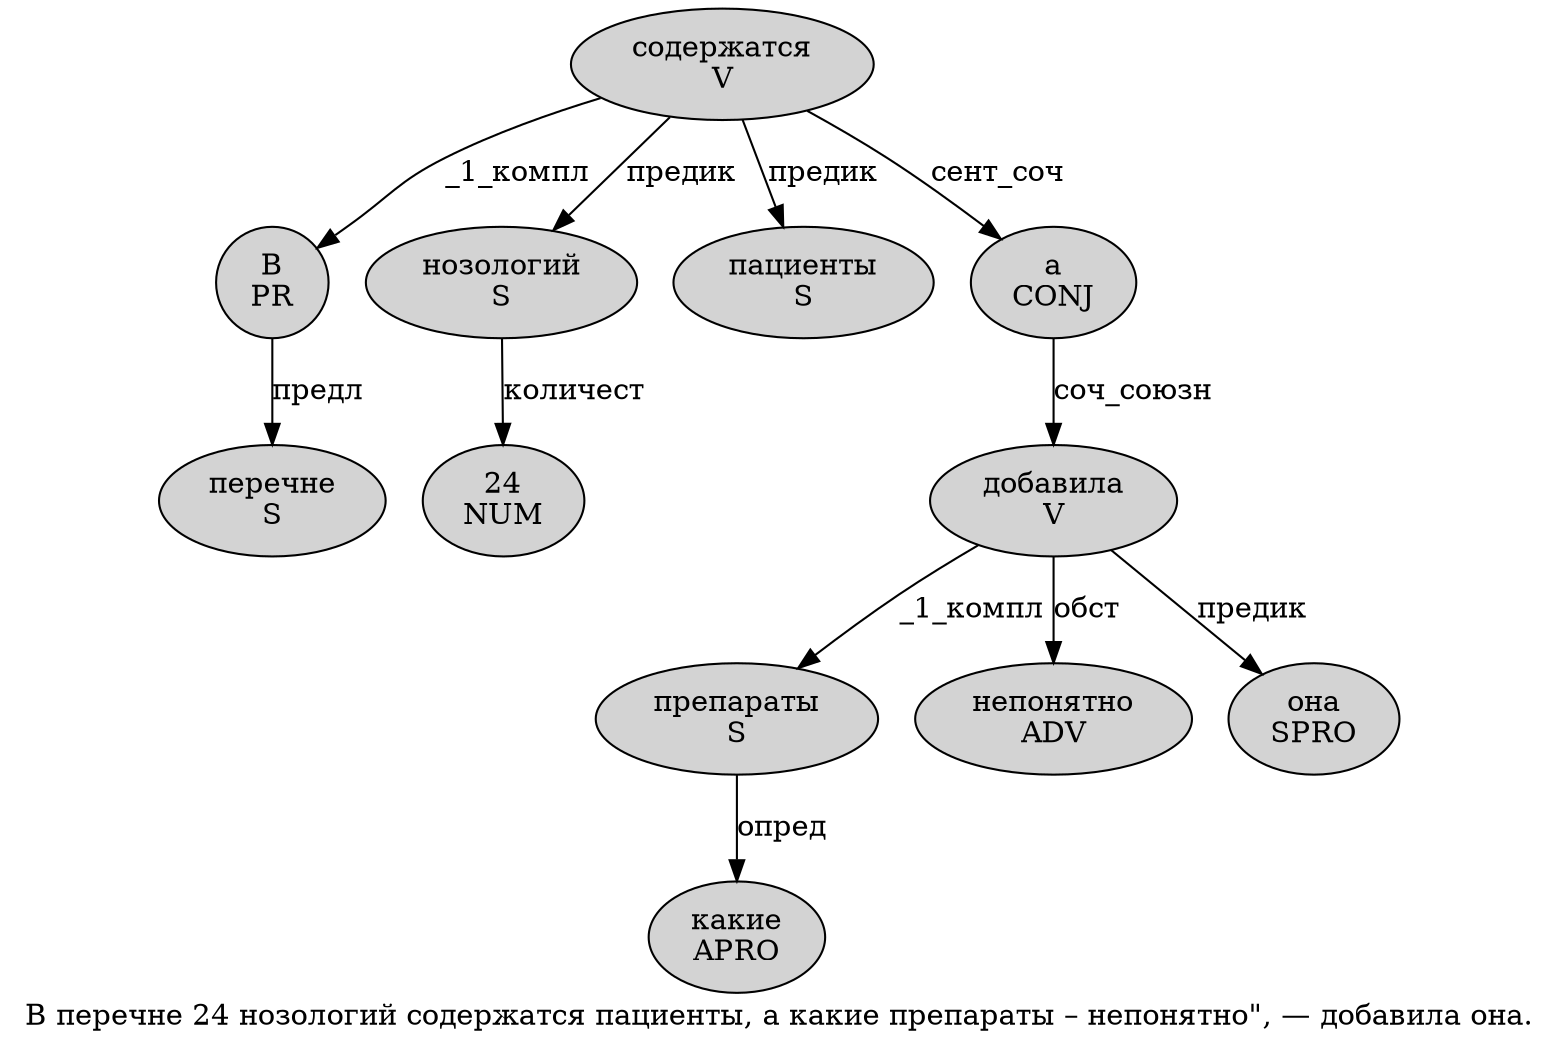 digraph SENTENCE_505 {
	graph [label="В перечне 24 нозологий содержатся пациенты, а какие препараты – непонятно\", — добавила она."]
	node [style=filled]
		0 [label="В
PR" color="" fillcolor=lightgray penwidth=1 shape=ellipse]
		1 [label="перечне
S" color="" fillcolor=lightgray penwidth=1 shape=ellipse]
		2 [label="24
NUM" color="" fillcolor=lightgray penwidth=1 shape=ellipse]
		3 [label="нозологий
S" color="" fillcolor=lightgray penwidth=1 shape=ellipse]
		4 [label="содержатся
V" color="" fillcolor=lightgray penwidth=1 shape=ellipse]
		5 [label="пациенты
S" color="" fillcolor=lightgray penwidth=1 shape=ellipse]
		7 [label="а
CONJ" color="" fillcolor=lightgray penwidth=1 shape=ellipse]
		8 [label="какие
APRO" color="" fillcolor=lightgray penwidth=1 shape=ellipse]
		9 [label="препараты
S" color="" fillcolor=lightgray penwidth=1 shape=ellipse]
		11 [label="непонятно
ADV" color="" fillcolor=lightgray penwidth=1 shape=ellipse]
		15 [label="добавила
V" color="" fillcolor=lightgray penwidth=1 shape=ellipse]
		16 [label="она
SPRO" color="" fillcolor=lightgray penwidth=1 shape=ellipse]
			9 -> 8 [label="опред"]
			7 -> 15 [label="соч_союзн"]
			15 -> 9 [label="_1_компл"]
			15 -> 11 [label="обст"]
			15 -> 16 [label="предик"]
			0 -> 1 [label="предл"]
			4 -> 0 [label="_1_компл"]
			4 -> 3 [label="предик"]
			4 -> 5 [label="предик"]
			4 -> 7 [label="сент_соч"]
			3 -> 2 [label="количест"]
}